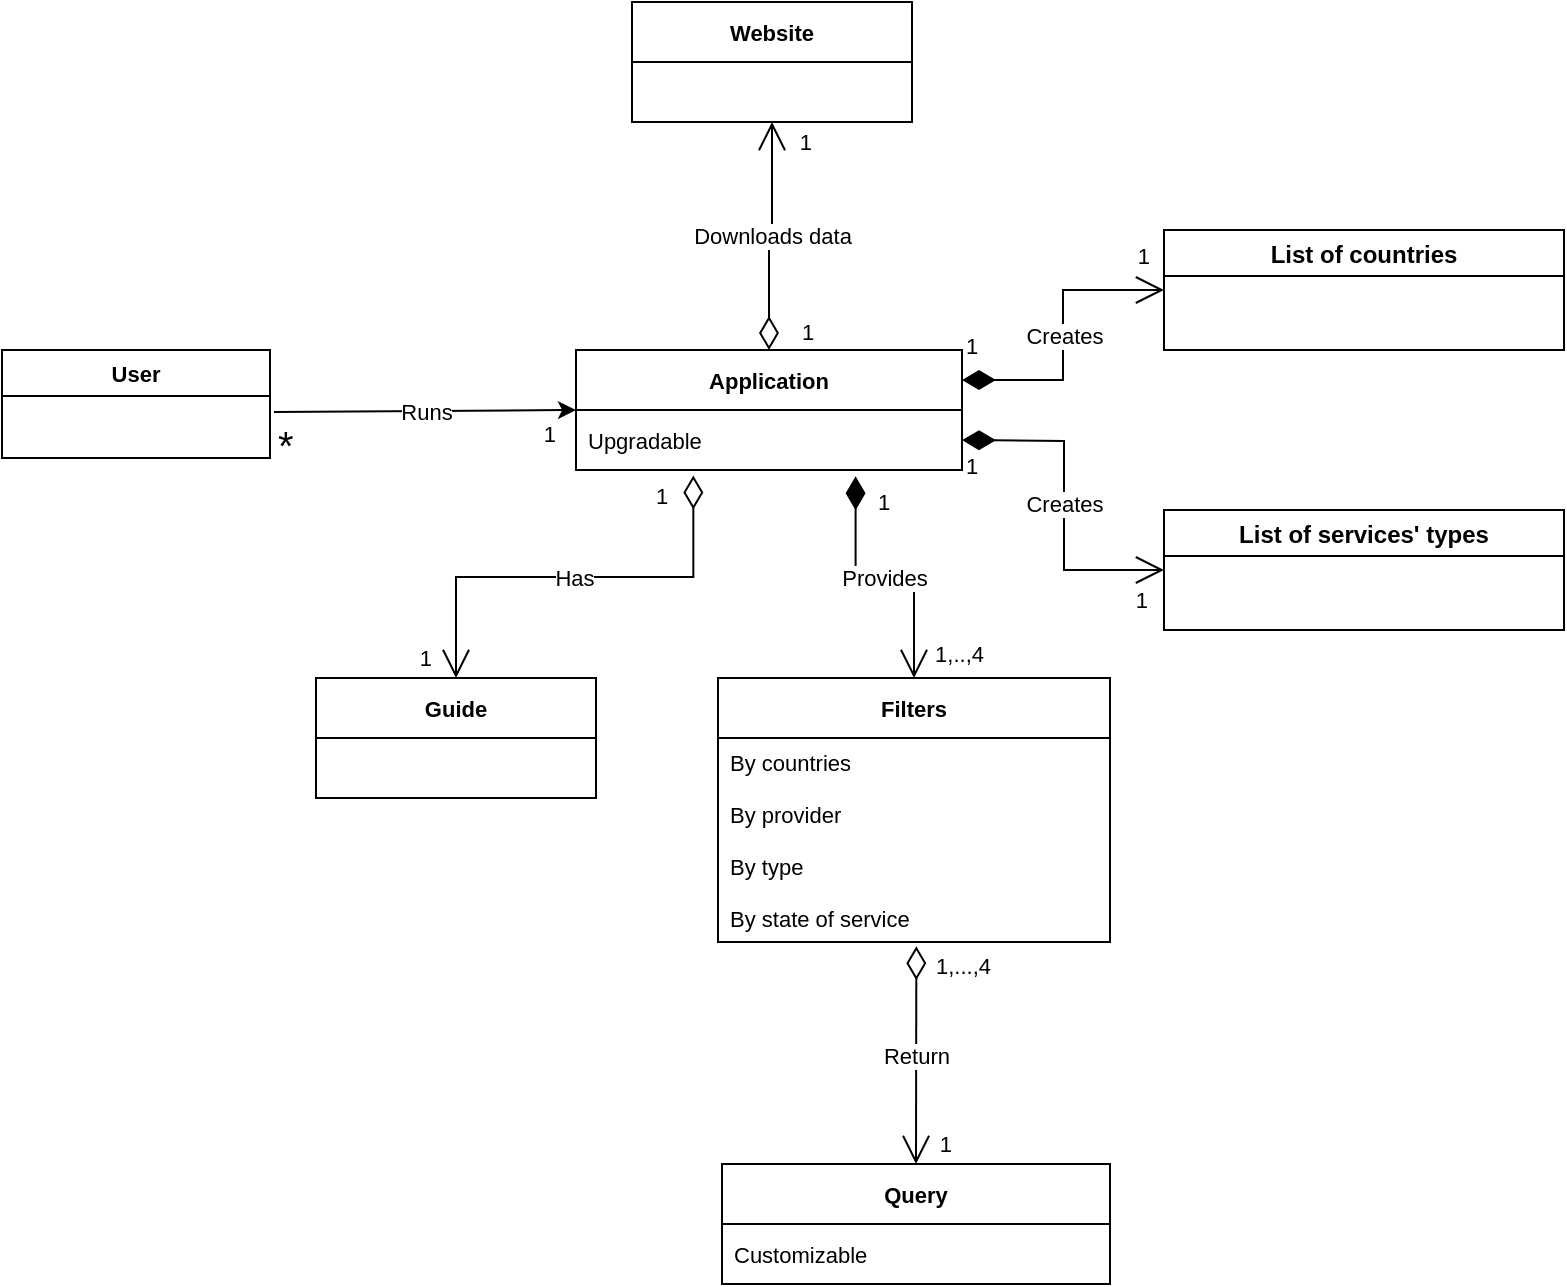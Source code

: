 <mxfile version="18.0.7" type="google"><diagram id="avy4cZyXwVXZoVxGdSvi" name="Page-1"><mxGraphModel grid="0" page="1" gridSize="10" guides="1" tooltips="1" connect="1" arrows="1" fold="1" pageScale="1" pageWidth="827" pageHeight="1169" math="0" shadow="0"><root><mxCell id="0"/><mxCell id="1" parent="0"/><mxCell id="d-DsRzLe0D-CuwW4CvyQ-9" value="List of countries" style="swimlane;" vertex="1" parent="1"><mxGeometry x="610" y="191" width="200" height="60" as="geometry"/></mxCell><mxCell id="d-DsRzLe0D-CuwW4CvyQ-10" value="List of services' types" style="swimlane;" vertex="1" parent="1"><mxGeometry x="610" y="331" width="200" height="60" as="geometry"/></mxCell><mxCell id="d-DsRzLe0D-CuwW4CvyQ-22" value="" style="endArrow=classic;html=1;rounded=0;fontSize=11;exitX=1;exitY=0.5;exitDx=0;exitDy=0;entryX=0;entryY=0.5;entryDx=0;entryDy=0;" edge="1" parent="1" target="d-DsRzLe0D-CuwW4CvyQ-77"><mxGeometry relative="1" as="geometry"><mxPoint x="165" y="282" as="sourcePoint"/><mxPoint x="354.416" y="280.82" as="targetPoint"/></mxGeometry></mxCell><mxCell id="d-DsRzLe0D-CuwW4CvyQ-23" value="Runs" style="edgeLabel;resizable=0;html=1;align=center;verticalAlign=middle;fontSize=11;" connectable="0" vertex="1" parent="d-DsRzLe0D-CuwW4CvyQ-22"><mxGeometry relative="1" as="geometry"/></mxCell><mxCell id="d-DsRzLe0D-CuwW4CvyQ-24" value="&lt;font style=&quot;font-size: 20px;&quot;&gt;*&lt;/font&gt;" style="edgeLabel;resizable=0;html=1;align=left;verticalAlign=bottom;fontSize=11;" connectable="0" vertex="1" parent="d-DsRzLe0D-CuwW4CvyQ-22"><mxGeometry x="-1" relative="1" as="geometry"><mxPoint y="30" as="offset"/></mxGeometry></mxCell><mxCell id="d-DsRzLe0D-CuwW4CvyQ-25" value="1" style="edgeLabel;resizable=0;html=1;align=right;verticalAlign=bottom;fontSize=11;" connectable="0" vertex="1" parent="d-DsRzLe0D-CuwW4CvyQ-22"><mxGeometry x="1" relative="1" as="geometry"><mxPoint x="-9" y="20" as="offset"/></mxGeometry></mxCell><mxCell id="d-DsRzLe0D-CuwW4CvyQ-26" value="Creates" style="endArrow=open;html=1;endSize=12;startArrow=diamondThin;startSize=14;startFill=1;edgeStyle=orthogonalEdgeStyle;rounded=0;fontSize=11;exitX=1;exitY=0.25;exitDx=0;exitDy=0;entryX=0;entryY=0.5;entryDx=0;entryDy=0;" edge="1" parent="1" source="d-DsRzLe0D-CuwW4CvyQ-77" target="d-DsRzLe0D-CuwW4CvyQ-9"><mxGeometry relative="1" as="geometry"><mxPoint x="500" y="266" as="sourcePoint"/><mxPoint x="690" y="280.5" as="targetPoint"/><mxPoint as="offset"/></mxGeometry></mxCell><mxCell id="d-DsRzLe0D-CuwW4CvyQ-27" value="1" style="edgeLabel;resizable=0;html=1;align=left;verticalAlign=top;fontSize=11;" connectable="0" vertex="1" parent="d-DsRzLe0D-CuwW4CvyQ-26"><mxGeometry x="-1" relative="1" as="geometry"><mxPoint y="-30" as="offset"/></mxGeometry></mxCell><mxCell id="d-DsRzLe0D-CuwW4CvyQ-28" value="&lt;font style=&quot;font-size: 11px;&quot;&gt;1&lt;/font&gt;" style="edgeLabel;resizable=0;html=1;align=right;verticalAlign=top;fontSize=20;" connectable="0" vertex="1" parent="d-DsRzLe0D-CuwW4CvyQ-26"><mxGeometry x="1" relative="1" as="geometry"><mxPoint x="-7" y="-39" as="offset"/></mxGeometry></mxCell><mxCell id="d-DsRzLe0D-CuwW4CvyQ-29" value="Creates" style="endArrow=open;html=1;endSize=12;startArrow=diamondThin;startSize=14;startFill=1;edgeStyle=orthogonalEdgeStyle;rounded=0;fontSize=11;exitX=1;exitY=0.5;exitDx=0;exitDy=0;entryX=0;entryY=0.5;entryDx=0;entryDy=0;" edge="1" parent="1" target="d-DsRzLe0D-CuwW4CvyQ-10"><mxGeometry relative="1" as="geometry"><mxPoint x="509.0" y="296" as="sourcePoint"/><mxPoint x="530" y="351" as="targetPoint"/></mxGeometry></mxCell><mxCell id="d-DsRzLe0D-CuwW4CvyQ-30" value="1" style="edgeLabel;resizable=0;html=1;align=left;verticalAlign=top;fontSize=11;" connectable="0" vertex="1" parent="d-DsRzLe0D-CuwW4CvyQ-29"><mxGeometry x="-1" relative="1" as="geometry"/></mxCell><mxCell id="d-DsRzLe0D-CuwW4CvyQ-31" value="1" style="edgeLabel;resizable=0;html=1;align=right;verticalAlign=top;fontSize=11;" connectable="0" vertex="1" parent="d-DsRzLe0D-CuwW4CvyQ-29"><mxGeometry x="1" relative="1" as="geometry"><mxPoint x="-7" y="2" as="offset"/></mxGeometry></mxCell><mxCell id="d-DsRzLe0D-CuwW4CvyQ-43" value="Filters" style="swimlane;fontStyle=1;childLayout=stackLayout;horizontal=1;startSize=30;horizontalStack=0;resizeParent=1;resizeParentMax=0;resizeLast=0;collapsible=1;marginBottom=0;fontSize=11;" vertex="1" parent="1"><mxGeometry x="387" y="415" width="196" height="132" as="geometry"><mxRectangle x="252" y="263" width="60" height="30" as="alternateBounds"/></mxGeometry></mxCell><mxCell id="d-DsRzLe0D-CuwW4CvyQ-44" value="By countries&#10;&#10;By provider&#10;&#10;By type&#10;&#10;By state of service" style="text;strokeColor=none;fillColor=none;align=left;verticalAlign=middle;spacingLeft=4;spacingRight=4;overflow=hidden;points=[[0,0.5],[1,0.5]];portConstraint=eastwest;rotatable=0;fontSize=11;" vertex="1" parent="d-DsRzLe0D-CuwW4CvyQ-43"><mxGeometry y="30" width="196" height="102" as="geometry"/></mxCell><mxCell id="d-DsRzLe0D-CuwW4CvyQ-61" value="Return" style="endArrow=open;html=1;endSize=12;startArrow=diamondThin;startSize=14;startFill=0;rounded=0;fontSize=11;verticalAlign=middle;entryX=0.5;entryY=0;entryDx=0;entryDy=0;exitX=0.506;exitY=1.021;exitDx=0;exitDy=0;exitPerimeter=0;" edge="1" parent="1" source="d-DsRzLe0D-CuwW4CvyQ-44" target="d-DsRzLe0D-CuwW4CvyQ-69"><mxGeometry relative="1" as="geometry"><mxPoint x="400" y="547" as="sourcePoint"/><mxPoint x="400" y="656" as="targetPoint"/></mxGeometry></mxCell><mxCell id="d-DsRzLe0D-CuwW4CvyQ-62" value="1,...,4" style="edgeLabel;resizable=0;html=1;align=left;verticalAlign=top;fontSize=11;" connectable="0" vertex="1" parent="d-DsRzLe0D-CuwW4CvyQ-61"><mxGeometry x="-1" relative="1" as="geometry"><mxPoint x="8" y="-3" as="offset"/></mxGeometry></mxCell><mxCell id="d-DsRzLe0D-CuwW4CvyQ-63" value="1" style="edgeLabel;resizable=0;html=1;align=right;verticalAlign=top;fontSize=11;" connectable="0" vertex="1" parent="d-DsRzLe0D-CuwW4CvyQ-61"><mxGeometry x="1" relative="1" as="geometry"><mxPoint x="19" y="-23" as="offset"/></mxGeometry></mxCell><mxCell id="d-DsRzLe0D-CuwW4CvyQ-65" value="Provides" style="endArrow=open;html=1;endSize=12;startArrow=diamondThin;startSize=14;startFill=1;rounded=0;fontSize=11;entryX=0.5;entryY=0;entryDx=0;entryDy=0;exitX=0.65;exitY=1.106;exitDx=0;exitDy=0;exitPerimeter=0;edgeStyle=elbowEdgeStyle;elbow=vertical;" edge="1" parent="1" target="d-DsRzLe0D-CuwW4CvyQ-43"><mxGeometry relative="1" as="geometry"><mxPoint x="455.8" y="314.18" as="sourcePoint"/><mxPoint x="483" y="369" as="targetPoint"/></mxGeometry></mxCell><mxCell id="d-DsRzLe0D-CuwW4CvyQ-66" value="1" style="edgeLabel;resizable=0;html=1;align=left;verticalAlign=top;fontSize=11;" connectable="0" vertex="1" parent="d-DsRzLe0D-CuwW4CvyQ-65"><mxGeometry x="-1" relative="1" as="geometry"><mxPoint x="9" as="offset"/></mxGeometry></mxCell><mxCell id="d-DsRzLe0D-CuwW4CvyQ-67" value="1,..,4" style="edgeLabel;resizable=0;html=1;align=right;verticalAlign=top;fontSize=11;" connectable="0" vertex="1" parent="d-DsRzLe0D-CuwW4CvyQ-65"><mxGeometry x="1" relative="1" as="geometry"><mxPoint x="35" y="-25" as="offset"/></mxGeometry></mxCell><mxCell id="d-DsRzLe0D-CuwW4CvyQ-68" value="User" style="swimlane;fontSize=11;" vertex="1" parent="1"><mxGeometry x="29" y="251" width="134" height="54" as="geometry"/></mxCell><mxCell id="d-DsRzLe0D-CuwW4CvyQ-69" value="Query" style="swimlane;fontStyle=1;childLayout=stackLayout;horizontal=1;startSize=30;horizontalStack=0;resizeParent=1;resizeParentMax=0;resizeLast=0;collapsible=1;marginBottom=0;fontSize=11;" vertex="1" parent="1"><mxGeometry x="389" y="658" width="194" height="60" as="geometry"/></mxCell><mxCell id="d-DsRzLe0D-CuwW4CvyQ-70" value="Customizable" style="text;strokeColor=none;fillColor=none;align=left;verticalAlign=middle;spacingLeft=4;spacingRight=4;overflow=hidden;points=[[0,0.5],[1,0.5]];portConstraint=eastwest;rotatable=0;fontSize=11;" vertex="1" parent="d-DsRzLe0D-CuwW4CvyQ-69"><mxGeometry y="30" width="194" height="30" as="geometry"/></mxCell><mxCell id="d-DsRzLe0D-CuwW4CvyQ-73" value="Guide" style="swimlane;fontStyle=1;childLayout=stackLayout;horizontal=1;startSize=30;horizontalStack=0;resizeParent=1;resizeParentMax=0;resizeLast=0;collapsible=1;marginBottom=0;fontSize=11;" vertex="1" parent="1"><mxGeometry x="186" y="415" width="140" height="60" as="geometry"/></mxCell><mxCell id="d-DsRzLe0D-CuwW4CvyQ-77" value="Application" style="swimlane;fontStyle=1;childLayout=stackLayout;horizontal=1;startSize=30;horizontalStack=0;resizeParent=1;resizeParentMax=0;resizeLast=0;collapsible=1;marginBottom=0;fontSize=11;" vertex="1" parent="1"><mxGeometry x="316" y="251" width="193" height="60" as="geometry"/></mxCell><mxCell id="d-DsRzLe0D-CuwW4CvyQ-83" value="Upgradable" style="text;strokeColor=none;fillColor=none;align=left;verticalAlign=middle;spacingLeft=4;spacingRight=4;overflow=hidden;points=[[0,0.5],[1,0.5]];portConstraint=eastwest;rotatable=0;fontSize=11;" vertex="1" parent="d-DsRzLe0D-CuwW4CvyQ-77"><mxGeometry y="30" width="193" height="30" as="geometry"/></mxCell><mxCell id="d-DsRzLe0D-CuwW4CvyQ-85" value="Has" style="endArrow=open;html=1;endSize=12;startArrow=diamondThin;startSize=14;startFill=0;rounded=0;fontSize=11;exitX=0.304;exitY=1.093;exitDx=0;exitDy=0;exitPerimeter=0;entryX=0.5;entryY=0;entryDx=0;entryDy=0;edgeStyle=elbowEdgeStyle;elbow=vertical;" edge="1" parent="1" source="d-DsRzLe0D-CuwW4CvyQ-83" target="d-DsRzLe0D-CuwW4CvyQ-73"><mxGeometry relative="1" as="geometry"><mxPoint x="221" y="360.44" as="sourcePoint"/><mxPoint x="381" y="360.44" as="targetPoint"/></mxGeometry></mxCell><mxCell id="d-DsRzLe0D-CuwW4CvyQ-86" value="1" style="edgeLabel;resizable=0;html=1;align=left;verticalAlign=top;fontSize=11;" connectable="0" vertex="1" parent="d-DsRzLe0D-CuwW4CvyQ-85"><mxGeometry x="-1" relative="1" as="geometry"><mxPoint x="-21" y="-3" as="offset"/></mxGeometry></mxCell><mxCell id="d-DsRzLe0D-CuwW4CvyQ-87" value="1" style="edgeLabel;resizable=0;html=1;align=right;verticalAlign=top;fontSize=11;" connectable="0" vertex="1" parent="d-DsRzLe0D-CuwW4CvyQ-85"><mxGeometry x="1" relative="1" as="geometry"><mxPoint x="-12" y="-23" as="offset"/></mxGeometry></mxCell><mxCell id="d-DsRzLe0D-CuwW4CvyQ-88" value="Website" style="swimlane;fontStyle=1;childLayout=stackLayout;horizontal=1;startSize=30;horizontalStack=0;resizeParent=1;resizeParentMax=0;resizeLast=0;collapsible=1;marginBottom=0;fontSize=11;" vertex="1" parent="1"><mxGeometry x="344" y="77" width="140" height="60" as="geometry"/></mxCell><mxCell id="d-DsRzLe0D-CuwW4CvyQ-92" value="Downloads data" style="endArrow=open;html=1;endSize=12;startArrow=diamondThin;startSize=14;startFill=0;edgeStyle=orthogonalEdgeStyle;rounded=0;fontSize=11;elbow=vertical;exitX=0.5;exitY=0;exitDx=0;exitDy=0;entryX=0.5;entryY=1;entryDx=0;entryDy=0;" edge="1" parent="1" source="d-DsRzLe0D-CuwW4CvyQ-77" target="d-DsRzLe0D-CuwW4CvyQ-88"><mxGeometry relative="1" as="geometry"><mxPoint x="509" y="200" as="sourcePoint"/><mxPoint x="349" y="200" as="targetPoint"/></mxGeometry></mxCell><mxCell id="d-DsRzLe0D-CuwW4CvyQ-93" value="1" style="edgeLabel;resizable=0;html=1;align=left;verticalAlign=top;fontSize=11;" connectable="0" vertex="1" parent="d-DsRzLe0D-CuwW4CvyQ-92"><mxGeometry x="-1" relative="1" as="geometry"><mxPoint x="14" y="-22" as="offset"/></mxGeometry></mxCell><mxCell id="d-DsRzLe0D-CuwW4CvyQ-94" value="1" style="edgeLabel;resizable=0;html=1;align=right;verticalAlign=top;fontSize=11;" connectable="0" vertex="1" parent="d-DsRzLe0D-CuwW4CvyQ-92"><mxGeometry x="1" relative="1" as="geometry"><mxPoint x="20" y="-3" as="offset"/></mxGeometry></mxCell></root></mxGraphModel></diagram></mxfile>